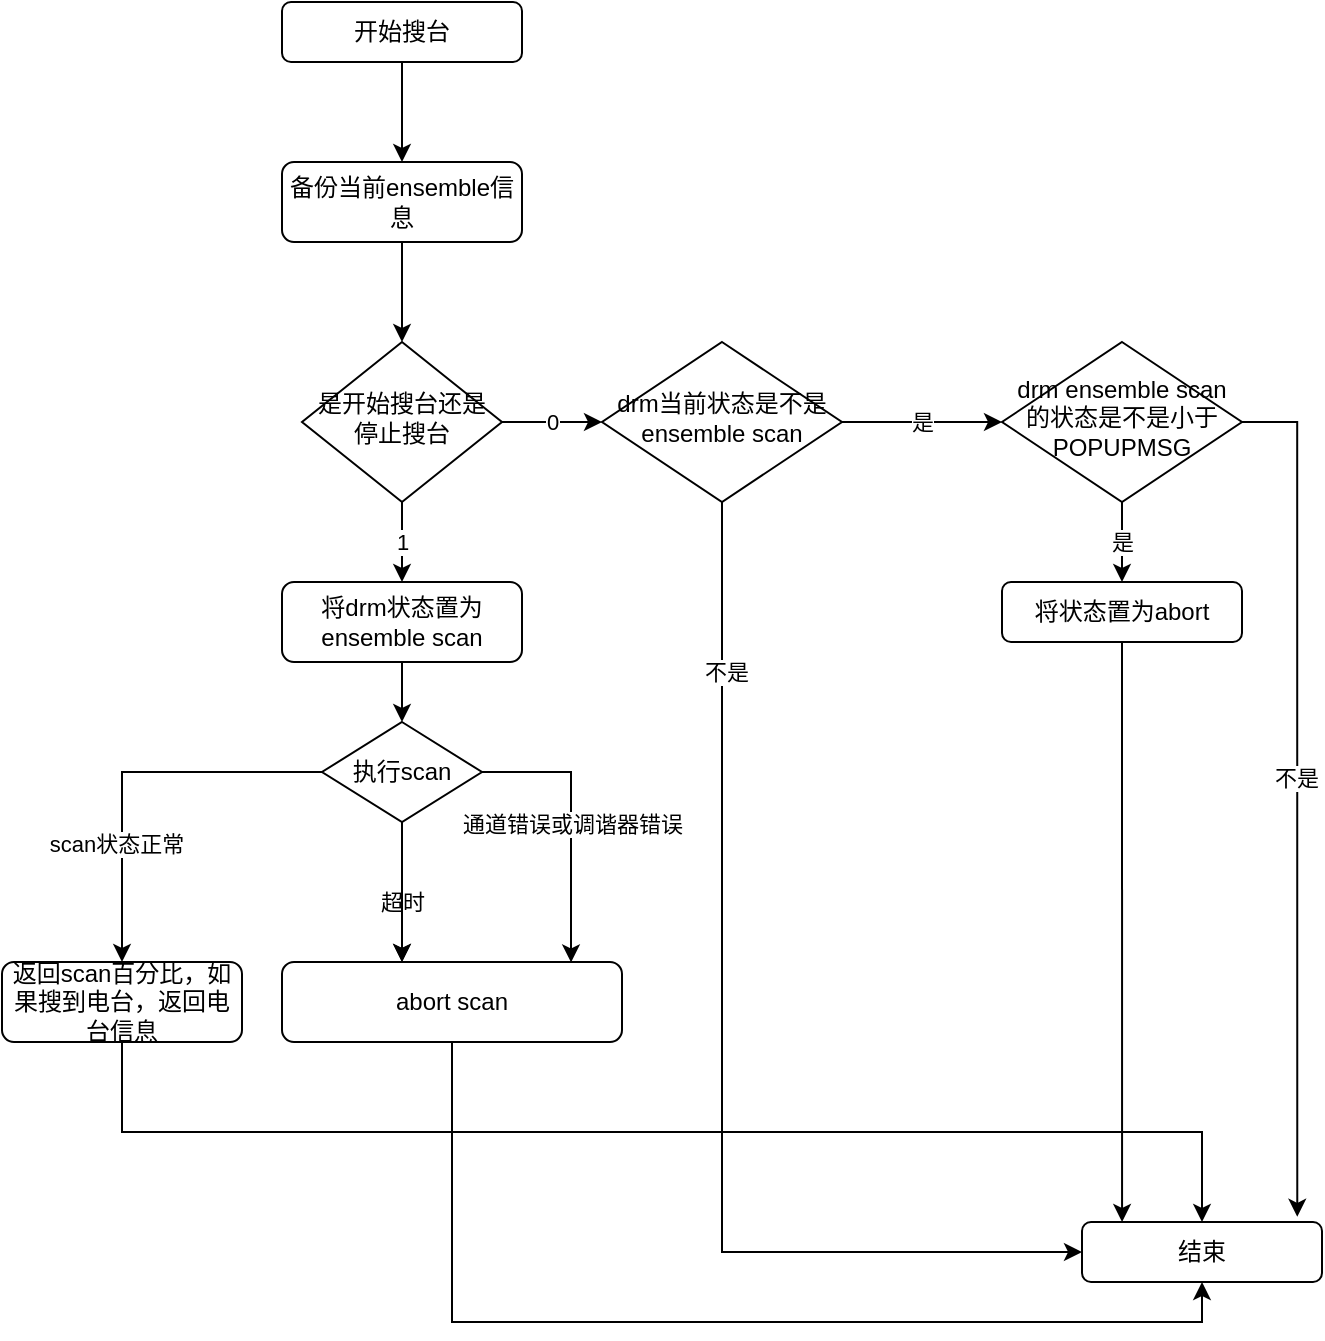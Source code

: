<mxfile version="20.8.23" type="github">
  <diagram id="C5RBs43oDa-KdzZeNtuy" name="Page-1">
    <mxGraphModel dx="1050" dy="541" grid="1" gridSize="10" guides="1" tooltips="1" connect="1" arrows="1" fold="1" page="1" pageScale="1" pageWidth="827" pageHeight="1169" math="0" shadow="0">
      <root>
        <mxCell id="WIyWlLk6GJQsqaUBKTNV-0" />
        <mxCell id="WIyWlLk6GJQsqaUBKTNV-1" parent="WIyWlLk6GJQsqaUBKTNV-0" />
        <mxCell id="XOdgt1zQlM0B5u6jqJqp-21" style="edgeStyle=orthogonalEdgeStyle;rounded=0;orthogonalLoop=1;jettySize=auto;html=1;exitX=0.5;exitY=1;exitDx=0;exitDy=0;entryX=0.5;entryY=0;entryDx=0;entryDy=0;" edge="1" parent="WIyWlLk6GJQsqaUBKTNV-1" source="WIyWlLk6GJQsqaUBKTNV-3" target="WIyWlLk6GJQsqaUBKTNV-6">
          <mxGeometry relative="1" as="geometry" />
        </mxCell>
        <mxCell id="WIyWlLk6GJQsqaUBKTNV-3" value="备份当前ensemble信息" style="rounded=1;whiteSpace=wrap;html=1;fontSize=12;glass=0;strokeWidth=1;shadow=0;" parent="WIyWlLk6GJQsqaUBKTNV-1" vertex="1">
          <mxGeometry x="160" y="80" width="120" height="40" as="geometry" />
        </mxCell>
        <mxCell id="XOdgt1zQlM0B5u6jqJqp-22" value="1" style="edgeStyle=orthogonalEdgeStyle;rounded=0;orthogonalLoop=1;jettySize=auto;html=1;exitX=0.5;exitY=1;exitDx=0;exitDy=0;entryX=0.5;entryY=0;entryDx=0;entryDy=0;" edge="1" parent="WIyWlLk6GJQsqaUBKTNV-1" source="WIyWlLk6GJQsqaUBKTNV-6" target="WIyWlLk6GJQsqaUBKTNV-11">
          <mxGeometry relative="1" as="geometry" />
        </mxCell>
        <mxCell id="XOdgt1zQlM0B5u6jqJqp-23" value="0" style="edgeStyle=orthogonalEdgeStyle;rounded=0;orthogonalLoop=1;jettySize=auto;html=1;exitX=1;exitY=0.5;exitDx=0;exitDy=0;entryX=0;entryY=0.5;entryDx=0;entryDy=0;" edge="1" parent="WIyWlLk6GJQsqaUBKTNV-1" source="WIyWlLk6GJQsqaUBKTNV-6" target="XOdgt1zQlM0B5u6jqJqp-2">
          <mxGeometry relative="1" as="geometry" />
        </mxCell>
        <mxCell id="WIyWlLk6GJQsqaUBKTNV-6" value="是开始搜台还是停止搜台" style="rhombus;whiteSpace=wrap;html=1;shadow=0;fontFamily=Helvetica;fontSize=12;align=center;strokeWidth=1;spacing=6;spacingTop=-4;" parent="WIyWlLk6GJQsqaUBKTNV-1" vertex="1">
          <mxGeometry x="170" y="170" width="100" height="80" as="geometry" />
        </mxCell>
        <mxCell id="XOdgt1zQlM0B5u6jqJqp-26" style="edgeStyle=orthogonalEdgeStyle;rounded=0;orthogonalLoop=1;jettySize=auto;html=1;exitX=0.5;exitY=1;exitDx=0;exitDy=0;entryX=0.5;entryY=0;entryDx=0;entryDy=0;" edge="1" parent="WIyWlLk6GJQsqaUBKTNV-1" source="WIyWlLk6GJQsqaUBKTNV-11">
          <mxGeometry relative="1" as="geometry">
            <mxPoint x="220" y="360" as="targetPoint" />
          </mxGeometry>
        </mxCell>
        <mxCell id="WIyWlLk6GJQsqaUBKTNV-11" value="将drm状态置为ensemble scan" style="rounded=1;whiteSpace=wrap;html=1;fontSize=12;glass=0;strokeWidth=1;shadow=0;" parent="WIyWlLk6GJQsqaUBKTNV-1" vertex="1">
          <mxGeometry x="160" y="290" width="120" height="40" as="geometry" />
        </mxCell>
        <mxCell id="XOdgt1zQlM0B5u6jqJqp-1" style="edgeStyle=orthogonalEdgeStyle;rounded=0;orthogonalLoop=1;jettySize=auto;html=1;exitX=0.5;exitY=1;exitDx=0;exitDy=0;entryX=0.5;entryY=0;entryDx=0;entryDy=0;" edge="1" parent="WIyWlLk6GJQsqaUBKTNV-1" source="XOdgt1zQlM0B5u6jqJqp-0" target="WIyWlLk6GJQsqaUBKTNV-3">
          <mxGeometry relative="1" as="geometry" />
        </mxCell>
        <mxCell id="XOdgt1zQlM0B5u6jqJqp-0" value="开始搜台" style="rounded=1;whiteSpace=wrap;html=1;fontSize=12;glass=0;strokeWidth=1;shadow=0;" vertex="1" parent="WIyWlLk6GJQsqaUBKTNV-1">
          <mxGeometry x="160" width="120" height="30" as="geometry" />
        </mxCell>
        <mxCell id="XOdgt1zQlM0B5u6jqJqp-7" value="是" style="edgeStyle=orthogonalEdgeStyle;rounded=0;orthogonalLoop=1;jettySize=auto;html=1;exitX=1;exitY=0.5;exitDx=0;exitDy=0;entryX=0;entryY=0.5;entryDx=0;entryDy=0;" edge="1" parent="WIyWlLk6GJQsqaUBKTNV-1" source="XOdgt1zQlM0B5u6jqJqp-2" target="XOdgt1zQlM0B5u6jqJqp-6">
          <mxGeometry relative="1" as="geometry" />
        </mxCell>
        <mxCell id="XOdgt1zQlM0B5u6jqJqp-19" style="edgeStyle=orthogonalEdgeStyle;rounded=0;orthogonalLoop=1;jettySize=auto;html=1;exitX=0.5;exitY=1;exitDx=0;exitDy=0;entryX=0;entryY=0.5;entryDx=0;entryDy=0;" edge="1" parent="WIyWlLk6GJQsqaUBKTNV-1" source="XOdgt1zQlM0B5u6jqJqp-2" target="XOdgt1zQlM0B5u6jqJqp-3">
          <mxGeometry relative="1" as="geometry" />
        </mxCell>
        <mxCell id="XOdgt1zQlM0B5u6jqJqp-20" value="不是" style="edgeLabel;html=1;align=center;verticalAlign=middle;resizable=0;points=[];" vertex="1" connectable="0" parent="XOdgt1zQlM0B5u6jqJqp-19">
          <mxGeometry x="-0.694" y="2" relative="1" as="geometry">
            <mxPoint as="offset" />
          </mxGeometry>
        </mxCell>
        <mxCell id="XOdgt1zQlM0B5u6jqJqp-2" value="drm当前状态是不是ensemble scan" style="rhombus;whiteSpace=wrap;html=1;shadow=0;fontFamily=Helvetica;fontSize=12;align=center;strokeWidth=1;spacing=6;spacingTop=-4;" vertex="1" parent="WIyWlLk6GJQsqaUBKTNV-1">
          <mxGeometry x="320" y="170" width="120" height="80" as="geometry" />
        </mxCell>
        <mxCell id="XOdgt1zQlM0B5u6jqJqp-3" value="结束" style="rounded=1;whiteSpace=wrap;html=1;fontSize=12;glass=0;strokeWidth=1;shadow=0;" vertex="1" parent="WIyWlLk6GJQsqaUBKTNV-1">
          <mxGeometry x="560" y="610" width="120" height="30" as="geometry" />
        </mxCell>
        <mxCell id="XOdgt1zQlM0B5u6jqJqp-12" value="是" style="edgeStyle=orthogonalEdgeStyle;rounded=0;orthogonalLoop=1;jettySize=auto;html=1;exitX=0.5;exitY=1;exitDx=0;exitDy=0;entryX=0.5;entryY=0;entryDx=0;entryDy=0;" edge="1" parent="WIyWlLk6GJQsqaUBKTNV-1" source="XOdgt1zQlM0B5u6jqJqp-6" target="XOdgt1zQlM0B5u6jqJqp-11">
          <mxGeometry relative="1" as="geometry" />
        </mxCell>
        <mxCell id="XOdgt1zQlM0B5u6jqJqp-29" style="edgeStyle=orthogonalEdgeStyle;rounded=0;orthogonalLoop=1;jettySize=auto;html=1;exitX=1;exitY=0.5;exitDx=0;exitDy=0;entryX=0.897;entryY=-0.087;entryDx=0;entryDy=0;entryPerimeter=0;" edge="1" parent="WIyWlLk6GJQsqaUBKTNV-1" source="XOdgt1zQlM0B5u6jqJqp-6" target="XOdgt1zQlM0B5u6jqJqp-3">
          <mxGeometry relative="1" as="geometry" />
        </mxCell>
        <mxCell id="XOdgt1zQlM0B5u6jqJqp-30" value="不是" style="edgeLabel;html=1;align=center;verticalAlign=middle;resizable=0;points=[];" vertex="1" connectable="0" parent="XOdgt1zQlM0B5u6jqJqp-29">
          <mxGeometry x="-0.032" y="-1" relative="1" as="geometry">
            <mxPoint as="offset" />
          </mxGeometry>
        </mxCell>
        <mxCell id="XOdgt1zQlM0B5u6jqJqp-6" value="drm ensemble scan的状态是不是小于POPUPMSG" style="rhombus;whiteSpace=wrap;html=1;shadow=0;fontFamily=Helvetica;fontSize=12;align=center;strokeWidth=1;spacing=6;spacingTop=-4;" vertex="1" parent="WIyWlLk6GJQsqaUBKTNV-1">
          <mxGeometry x="520" y="170" width="120" height="80" as="geometry" />
        </mxCell>
        <mxCell id="XOdgt1zQlM0B5u6jqJqp-18" style="edgeStyle=orthogonalEdgeStyle;rounded=0;orthogonalLoop=1;jettySize=auto;html=1;exitX=0.5;exitY=1;exitDx=0;exitDy=0;entryX=0.167;entryY=0;entryDx=0;entryDy=0;entryPerimeter=0;" edge="1" parent="WIyWlLk6GJQsqaUBKTNV-1" source="XOdgt1zQlM0B5u6jqJqp-11" target="XOdgt1zQlM0B5u6jqJqp-3">
          <mxGeometry relative="1" as="geometry" />
        </mxCell>
        <mxCell id="XOdgt1zQlM0B5u6jqJqp-11" value="将状态置为abort" style="rounded=1;whiteSpace=wrap;html=1;fontSize=12;glass=0;strokeWidth=1;shadow=0;" vertex="1" parent="WIyWlLk6GJQsqaUBKTNV-1">
          <mxGeometry x="520" y="290" width="120" height="30" as="geometry" />
        </mxCell>
        <mxCell id="XOdgt1zQlM0B5u6jqJqp-35" value="超时" style="edgeStyle=orthogonalEdgeStyle;rounded=0;orthogonalLoop=1;jettySize=auto;html=1;exitX=0.5;exitY=1;exitDx=0;exitDy=0;entryX=0.5;entryY=0;entryDx=0;entryDy=0;" edge="1" parent="WIyWlLk6GJQsqaUBKTNV-1">
          <mxGeometry relative="1" as="geometry">
            <mxPoint x="220" y="420" as="sourcePoint" />
            <mxPoint x="220" y="480" as="targetPoint" />
          </mxGeometry>
        </mxCell>
        <mxCell id="XOdgt1zQlM0B5u6jqJqp-46" style="edgeStyle=orthogonalEdgeStyle;rounded=0;orthogonalLoop=1;jettySize=auto;html=1;exitX=0.5;exitY=1;exitDx=0;exitDy=0;" edge="1" parent="WIyWlLk6GJQsqaUBKTNV-1" source="XOdgt1zQlM0B5u6jqJqp-45">
          <mxGeometry relative="1" as="geometry">
            <mxPoint x="220" y="480" as="targetPoint" />
          </mxGeometry>
        </mxCell>
        <mxCell id="XOdgt1zQlM0B5u6jqJqp-50" style="edgeStyle=orthogonalEdgeStyle;rounded=0;orthogonalLoop=1;jettySize=auto;html=1;exitX=0;exitY=0.5;exitDx=0;exitDy=0;entryX=0.5;entryY=0;entryDx=0;entryDy=0;" edge="1" parent="WIyWlLk6GJQsqaUBKTNV-1" source="XOdgt1zQlM0B5u6jqJqp-45" target="XOdgt1zQlM0B5u6jqJqp-49">
          <mxGeometry relative="1" as="geometry" />
        </mxCell>
        <mxCell id="XOdgt1zQlM0B5u6jqJqp-52" value="scan状态正常" style="edgeLabel;html=1;align=center;verticalAlign=middle;resizable=0;points=[];" vertex="1" connectable="0" parent="XOdgt1zQlM0B5u6jqJqp-50">
          <mxGeometry x="0.395" y="-3" relative="1" as="geometry">
            <mxPoint as="offset" />
          </mxGeometry>
        </mxCell>
        <mxCell id="XOdgt1zQlM0B5u6jqJqp-53" value="通道错误或调谐器错误" style="edgeStyle=orthogonalEdgeStyle;rounded=0;orthogonalLoop=1;jettySize=auto;html=1;exitX=1;exitY=0.5;exitDx=0;exitDy=0;entryX=0.85;entryY=0.005;entryDx=0;entryDy=0;entryPerimeter=0;" edge="1" parent="WIyWlLk6GJQsqaUBKTNV-1" source="XOdgt1zQlM0B5u6jqJqp-45" target="XOdgt1zQlM0B5u6jqJqp-47">
          <mxGeometry relative="1" as="geometry" />
        </mxCell>
        <mxCell id="XOdgt1zQlM0B5u6jqJqp-45" value="执行scan" style="rhombus;whiteSpace=wrap;html=1;" vertex="1" parent="WIyWlLk6GJQsqaUBKTNV-1">
          <mxGeometry x="180" y="360" width="80" height="50" as="geometry" />
        </mxCell>
        <mxCell id="XOdgt1zQlM0B5u6jqJqp-48" style="edgeStyle=orthogonalEdgeStyle;rounded=0;orthogonalLoop=1;jettySize=auto;html=1;exitX=0.5;exitY=1;exitDx=0;exitDy=0;entryX=0.5;entryY=1;entryDx=0;entryDy=0;" edge="1" parent="WIyWlLk6GJQsqaUBKTNV-1" source="XOdgt1zQlM0B5u6jqJqp-47" target="XOdgt1zQlM0B5u6jqJqp-3">
          <mxGeometry relative="1" as="geometry" />
        </mxCell>
        <mxCell id="XOdgt1zQlM0B5u6jqJqp-47" value="abort scan" style="rounded=1;whiteSpace=wrap;html=1;" vertex="1" parent="WIyWlLk6GJQsqaUBKTNV-1">
          <mxGeometry x="160" y="480" width="170" height="40" as="geometry" />
        </mxCell>
        <mxCell id="XOdgt1zQlM0B5u6jqJqp-51" style="edgeStyle=orthogonalEdgeStyle;rounded=0;orthogonalLoop=1;jettySize=auto;html=1;exitX=0.5;exitY=1;exitDx=0;exitDy=0;" edge="1" parent="WIyWlLk6GJQsqaUBKTNV-1" source="XOdgt1zQlM0B5u6jqJqp-49" target="XOdgt1zQlM0B5u6jqJqp-3">
          <mxGeometry relative="1" as="geometry" />
        </mxCell>
        <mxCell id="XOdgt1zQlM0B5u6jqJqp-49" value="返回scan百分比，如果搜到电台，返回电台信息" style="rounded=1;whiteSpace=wrap;html=1;" vertex="1" parent="WIyWlLk6GJQsqaUBKTNV-1">
          <mxGeometry x="20" y="480" width="120" height="40" as="geometry" />
        </mxCell>
      </root>
    </mxGraphModel>
  </diagram>
</mxfile>
